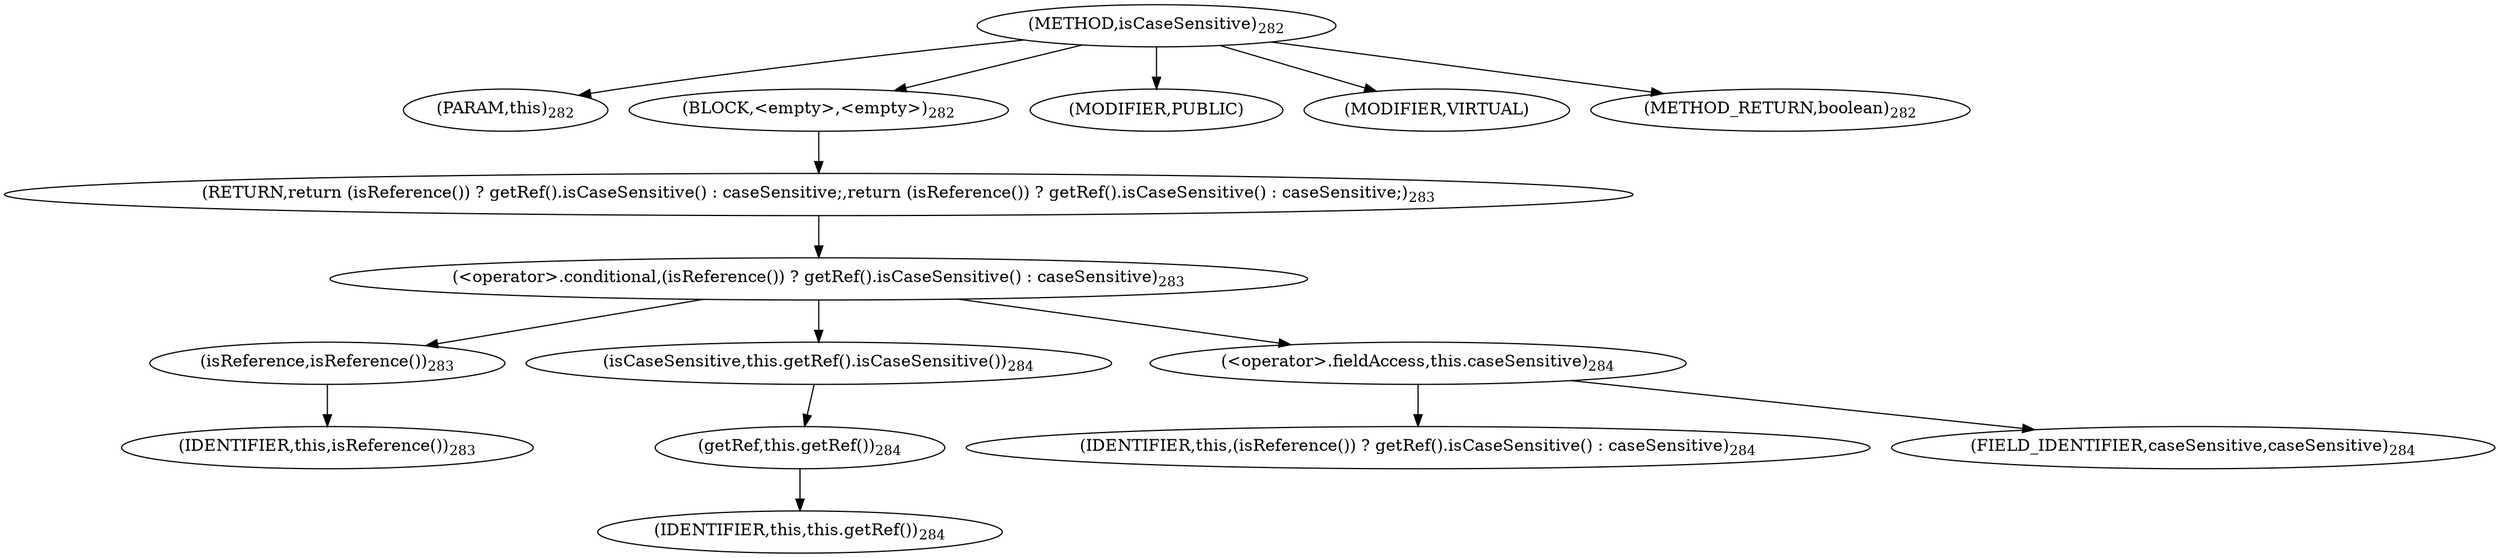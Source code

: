 digraph "isCaseSensitive" {  
"645" [label = <(METHOD,isCaseSensitive)<SUB>282</SUB>> ]
"58" [label = <(PARAM,this)<SUB>282</SUB>> ]
"646" [label = <(BLOCK,&lt;empty&gt;,&lt;empty&gt;)<SUB>282</SUB>> ]
"647" [label = <(RETURN,return (isReference()) ? getRef().isCaseSensitive() : caseSensitive;,return (isReference()) ? getRef().isCaseSensitive() : caseSensitive;)<SUB>283</SUB>> ]
"648" [label = <(&lt;operator&gt;.conditional,(isReference()) ? getRef().isCaseSensitive() : caseSensitive)<SUB>283</SUB>> ]
"649" [label = <(isReference,isReference())<SUB>283</SUB>> ]
"57" [label = <(IDENTIFIER,this,isReference())<SUB>283</SUB>> ]
"650" [label = <(isCaseSensitive,this.getRef().isCaseSensitive())<SUB>284</SUB>> ]
"651" [label = <(getRef,this.getRef())<SUB>284</SUB>> ]
"59" [label = <(IDENTIFIER,this,this.getRef())<SUB>284</SUB>> ]
"652" [label = <(&lt;operator&gt;.fieldAccess,this.caseSensitive)<SUB>284</SUB>> ]
"653" [label = <(IDENTIFIER,this,(isReference()) ? getRef().isCaseSensitive() : caseSensitive)<SUB>284</SUB>> ]
"654" [label = <(FIELD_IDENTIFIER,caseSensitive,caseSensitive)<SUB>284</SUB>> ]
"655" [label = <(MODIFIER,PUBLIC)> ]
"656" [label = <(MODIFIER,VIRTUAL)> ]
"657" [label = <(METHOD_RETURN,boolean)<SUB>282</SUB>> ]
  "645" -> "58" 
  "645" -> "646" 
  "645" -> "655" 
  "645" -> "656" 
  "645" -> "657" 
  "646" -> "647" 
  "647" -> "648" 
  "648" -> "649" 
  "648" -> "650" 
  "648" -> "652" 
  "649" -> "57" 
  "650" -> "651" 
  "651" -> "59" 
  "652" -> "653" 
  "652" -> "654" 
}
